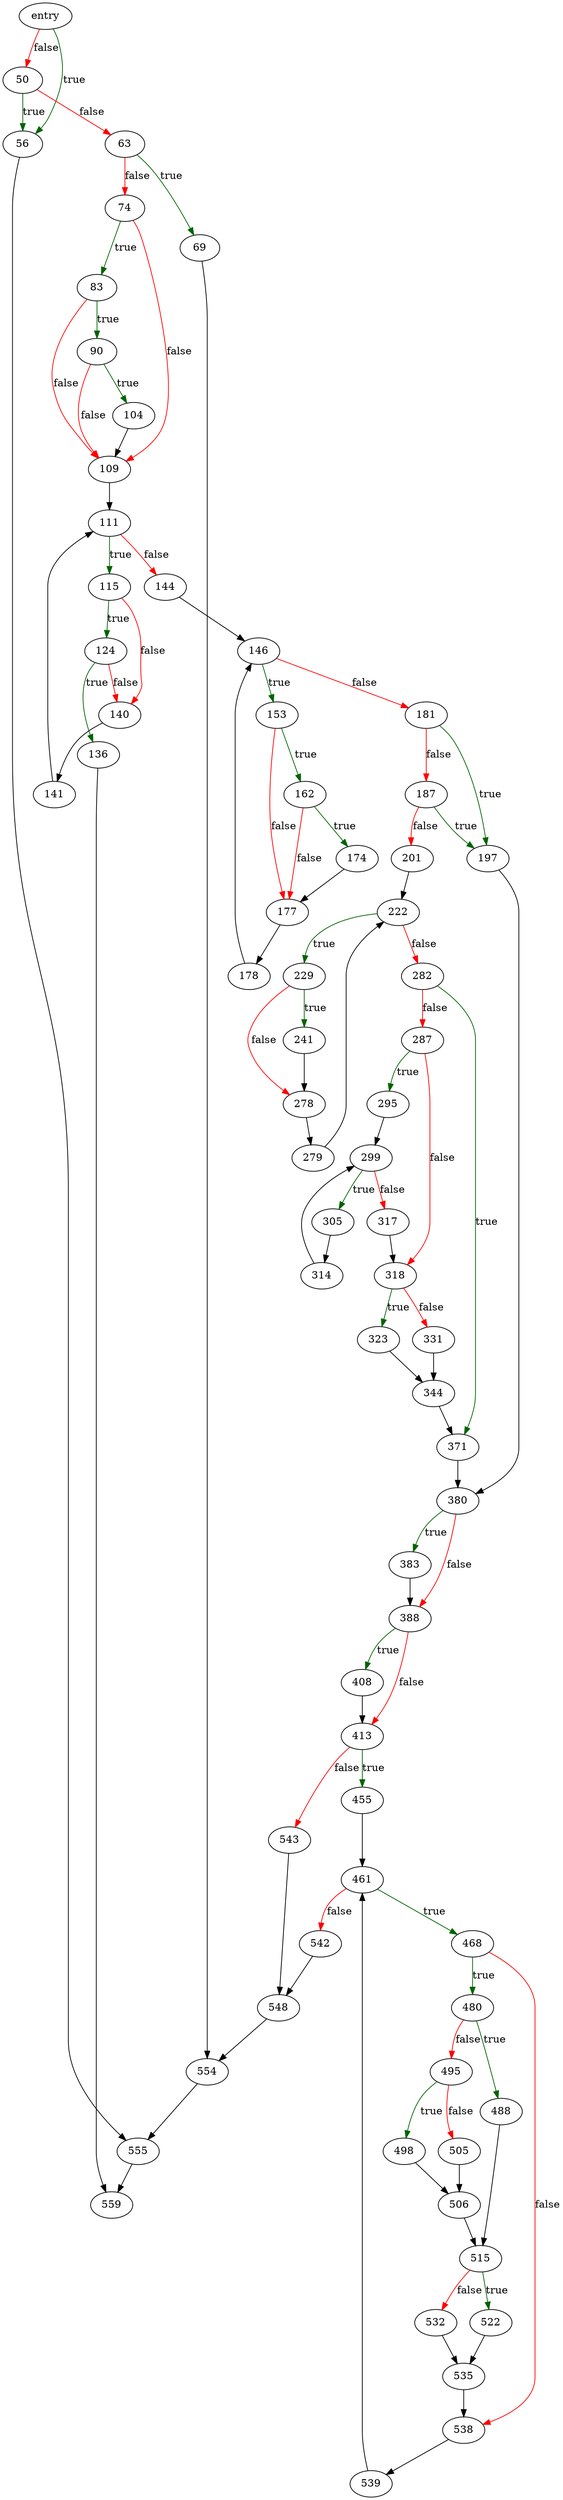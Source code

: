 digraph "codeEqualityTerm" {
	// Node definitions.
	6 [label=entry];
	50;
	56;
	63;
	69;
	74;
	83;
	90;
	104;
	109;
	111;
	115;
	124;
	136;
	140;
	141;
	144;
	146;
	153;
	162;
	174;
	177;
	178;
	181;
	187;
	197;
	201;
	222;
	229;
	241;
	278;
	279;
	282;
	287;
	295;
	299;
	305;
	314;
	317;
	318;
	323;
	331;
	344;
	371;
	380;
	383;
	388;
	408;
	413;
	455;
	461;
	468;
	480;
	488;
	495;
	498;
	505;
	506;
	515;
	522;
	532;
	535;
	538;
	539;
	542;
	543;
	548;
	554;
	555;
	559;

	// Edge definitions.
	6 -> 50 [
		color=red
		label=false
	];
	6 -> 56 [
		color=darkgreen
		label=true
	];
	50 -> 56 [
		color=darkgreen
		label=true
	];
	50 -> 63 [
		color=red
		label=false
	];
	56 -> 555;
	63 -> 69 [
		color=darkgreen
		label=true
	];
	63 -> 74 [
		color=red
		label=false
	];
	69 -> 554;
	74 -> 83 [
		color=darkgreen
		label=true
	];
	74 -> 109 [
		color=red
		label=false
	];
	83 -> 90 [
		color=darkgreen
		label=true
	];
	83 -> 109 [
		color=red
		label=false
	];
	90 -> 104 [
		color=darkgreen
		label=true
	];
	90 -> 109 [
		color=red
		label=false
	];
	104 -> 109;
	109 -> 111;
	111 -> 115 [
		color=darkgreen
		label=true
	];
	111 -> 144 [
		color=red
		label=false
	];
	115 -> 124 [
		color=darkgreen
		label=true
	];
	115 -> 140 [
		color=red
		label=false
	];
	124 -> 136 [
		color=darkgreen
		label=true
	];
	124 -> 140 [
		color=red
		label=false
	];
	136 -> 559;
	140 -> 141;
	141 -> 111;
	144 -> 146;
	146 -> 153 [
		color=darkgreen
		label=true
	];
	146 -> 181 [
		color=red
		label=false
	];
	153 -> 162 [
		color=darkgreen
		label=true
	];
	153 -> 177 [
		color=red
		label=false
	];
	162 -> 174 [
		color=darkgreen
		label=true
	];
	162 -> 177 [
		color=red
		label=false
	];
	174 -> 177;
	177 -> 178;
	178 -> 146;
	181 -> 187 [
		color=red
		label=false
	];
	181 -> 197 [
		color=darkgreen
		label=true
	];
	187 -> 197 [
		color=darkgreen
		label=true
	];
	187 -> 201 [
		color=red
		label=false
	];
	197 -> 380;
	201 -> 222;
	222 -> 229 [
		color=darkgreen
		label=true
	];
	222 -> 282 [
		color=red
		label=false
	];
	229 -> 241 [
		color=darkgreen
		label=true
	];
	229 -> 278 [
		color=red
		label=false
	];
	241 -> 278;
	278 -> 279;
	279 -> 222;
	282 -> 287 [
		color=red
		label=false
	];
	282 -> 371 [
		color=darkgreen
		label=true
	];
	287 -> 295 [
		color=darkgreen
		label=true
	];
	287 -> 318 [
		color=red
		label=false
	];
	295 -> 299;
	299 -> 305 [
		color=darkgreen
		label=true
	];
	299 -> 317 [
		color=red
		label=false
	];
	305 -> 314;
	314 -> 299;
	317 -> 318;
	318 -> 323 [
		color=darkgreen
		label=true
	];
	318 -> 331 [
		color=red
		label=false
	];
	323 -> 344;
	331 -> 344;
	344 -> 371;
	371 -> 380;
	380 -> 383 [
		color=darkgreen
		label=true
	];
	380 -> 388 [
		color=red
		label=false
	];
	383 -> 388;
	388 -> 408 [
		color=darkgreen
		label=true
	];
	388 -> 413 [
		color=red
		label=false
	];
	408 -> 413;
	413 -> 455 [
		color=darkgreen
		label=true
	];
	413 -> 543 [
		color=red
		label=false
	];
	455 -> 461;
	461 -> 468 [
		color=darkgreen
		label=true
	];
	461 -> 542 [
		color=red
		label=false
	];
	468 -> 480 [
		color=darkgreen
		label=true
	];
	468 -> 538 [
		color=red
		label=false
	];
	480 -> 488 [
		color=darkgreen
		label=true
	];
	480 -> 495 [
		color=red
		label=false
	];
	488 -> 515;
	495 -> 498 [
		color=darkgreen
		label=true
	];
	495 -> 505 [
		color=red
		label=false
	];
	498 -> 506;
	505 -> 506;
	506 -> 515;
	515 -> 522 [
		color=darkgreen
		label=true
	];
	515 -> 532 [
		color=red
		label=false
	];
	522 -> 535;
	532 -> 535;
	535 -> 538;
	538 -> 539;
	539 -> 461;
	542 -> 548;
	543 -> 548;
	548 -> 554;
	554 -> 555;
	555 -> 559;
}